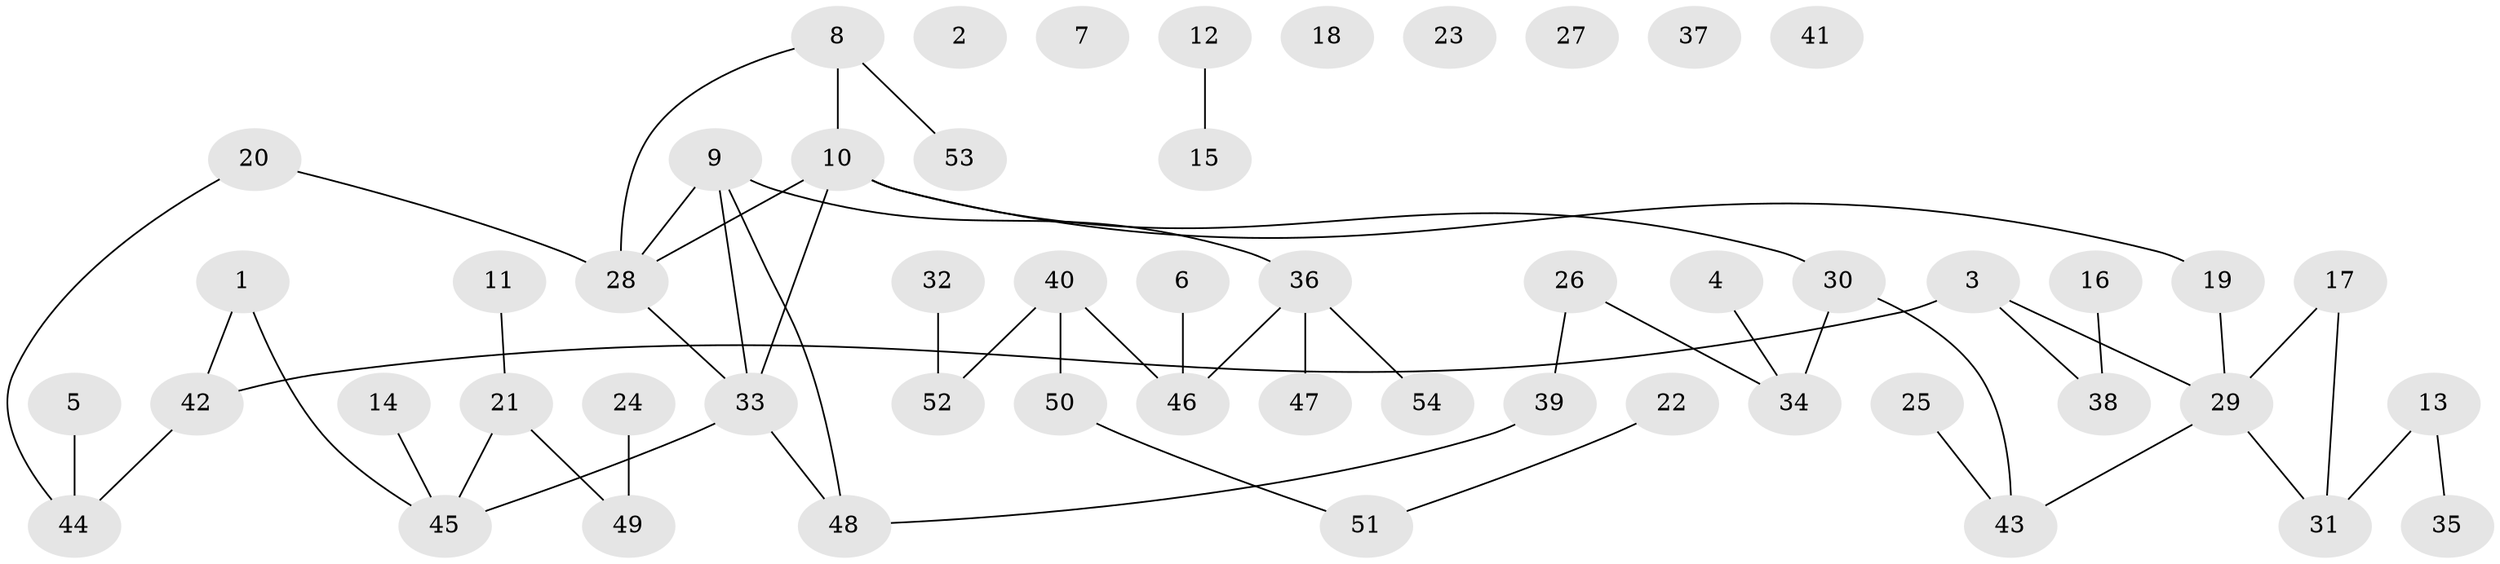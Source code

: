 // Generated by graph-tools (version 1.1) at 2025/39/03/09/25 04:39:45]
// undirected, 54 vertices, 54 edges
graph export_dot {
graph [start="1"]
  node [color=gray90,style=filled];
  1;
  2;
  3;
  4;
  5;
  6;
  7;
  8;
  9;
  10;
  11;
  12;
  13;
  14;
  15;
  16;
  17;
  18;
  19;
  20;
  21;
  22;
  23;
  24;
  25;
  26;
  27;
  28;
  29;
  30;
  31;
  32;
  33;
  34;
  35;
  36;
  37;
  38;
  39;
  40;
  41;
  42;
  43;
  44;
  45;
  46;
  47;
  48;
  49;
  50;
  51;
  52;
  53;
  54;
  1 -- 42;
  1 -- 45;
  3 -- 29;
  3 -- 38;
  3 -- 42;
  4 -- 34;
  5 -- 44;
  6 -- 46;
  8 -- 10;
  8 -- 28;
  8 -- 53;
  9 -- 28;
  9 -- 33;
  9 -- 36;
  9 -- 48;
  10 -- 19;
  10 -- 28;
  10 -- 30;
  10 -- 33;
  11 -- 21;
  12 -- 15;
  13 -- 31;
  13 -- 35;
  14 -- 45;
  16 -- 38;
  17 -- 29;
  17 -- 31;
  19 -- 29;
  20 -- 28;
  20 -- 44;
  21 -- 45;
  21 -- 49;
  22 -- 51;
  24 -- 49;
  25 -- 43;
  26 -- 34;
  26 -- 39;
  28 -- 33;
  29 -- 31;
  29 -- 43;
  30 -- 34;
  30 -- 43;
  32 -- 52;
  33 -- 45;
  33 -- 48;
  36 -- 46;
  36 -- 47;
  36 -- 54;
  39 -- 48;
  40 -- 46;
  40 -- 50;
  40 -- 52;
  42 -- 44;
  50 -- 51;
}

